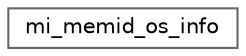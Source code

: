digraph "类继承关系图"
{
 // LATEX_PDF_SIZE
  bgcolor="transparent";
  edge [fontname=Helvetica,fontsize=10,labelfontname=Helvetica,labelfontsize=10];
  node [fontname=Helvetica,fontsize=10,shape=box,height=0.2,width=0.4];
  rankdir="LR";
  Node0 [id="Node000000",label="mi_memid_os_info",height=0.2,width=0.4,color="grey40", fillcolor="white", style="filled",URL="$structmi__memid__os__info.html",tooltip=" "];
}

